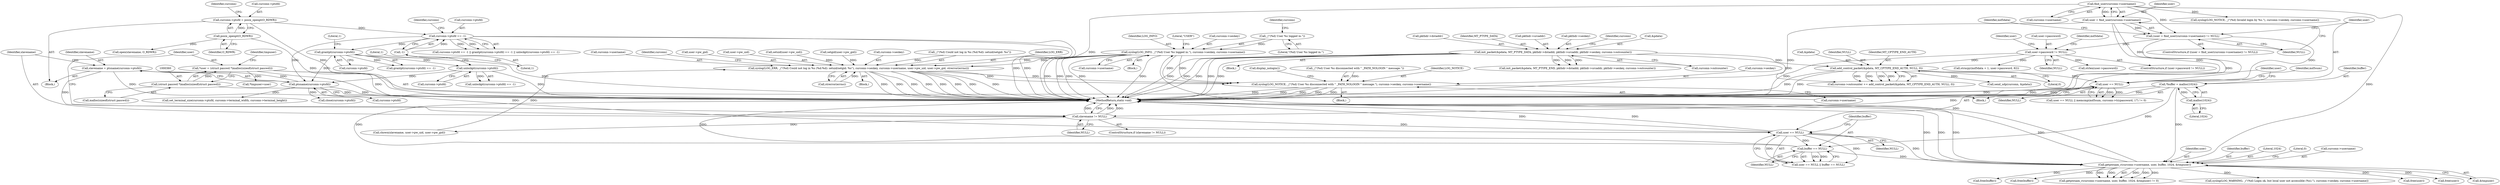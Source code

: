 digraph "0_MAC-Telnet_b69d11727d4f0f8cf719c79e3fb700f55ca03e9a_2@API" {
"1000476" [label="(Call,syslog(LOG_INFO, _(\"(%d) User %s logged in.\"), curconn->seskey, curconn->username))"];
"1000478" [label="(Call,_(\"(%d) User %s logged in.\"))"];
"1000397" [label="(Call,getpwnam_r(curconn->username, user, buffer, 1024, &tmpuser))"];
"1000140" [label="(Call,find_user(curconn->username))"];
"1000375" [label="(Call,user == NULL)"];
"1000357" [label="(Call,*user = (struct passwd *)malloc(sizeof(struct passwd)))"];
"1000359" [label="(Call,(struct passwd *)malloc(sizeof(struct passwd)))"];
"1000350" [label="(Call,slavename != NULL)"];
"1000343" [label="(Call,slavename = ptsname(curconn->ptsfd))"];
"1000345" [label="(Call,ptsname(curconn->ptsfd))"];
"1000325" [label="(Call,unlockpt(curconn->ptsfd))"];
"1000318" [label="(Call,grantpt(curconn->ptsfd))"];
"1000310" [label="(Call,curconn->ptsfd == -1)"];
"1000302" [label="(Call,curconn->ptsfd = posix_openpt(O_RDWR))"];
"1000306" [label="(Call,posix_openpt(O_RDWR))"];
"1000314" [label="(Call,-1)"];
"1000264" [label="(Call,user == NULL)"];
"1000138" [label="(Call,user = find_user(curconn->username))"];
"1000244" [label="(Call,add_control_packet(&pdata, MT_CPTYPE_END_AUTH, NULL, 0))"];
"1000224" [label="(Call,init_packet(&pdata, MT_PTYPE_DATA, pkthdr->dstaddr, pkthdr->srcaddr, pkthdr->seskey, curconn->outcounter))"];
"1000156" [label="(Call,user->password != NULL)"];
"1000137" [label="(Call,(user = find_user(curconn->username)) != NULL)"];
"1000369" [label="(Call,*buffer = malloc(1024))"];
"1000371" [label="(Call,malloc(1024))"];
"1000378" [label="(Call,buffer == NULL)"];
"1000577" [label="(Call,syslog(LOG_ERR, _(\"(%d) Could not log in %s (%d:%d): setuid/setgid: %s\"), curconn->seskey, curconn->username, user->pw_uid, user->pw_gid, strerror(errno)))"];
"1000614" [label="(Call,syslog(LOG_NOTICE, _(\"(%d) User %s disconnected with \" _PATH_NOLOGIN \" message.\"), curconn->seskey, curconn->username))"];
"1000249" [label="(Literal,0)"];
"1000365" [label="(Call,*tmpuser=user)"];
"1000265" [label="(Identifier,user)"];
"1000326" [label="(Call,curconn->ptsfd)"];
"1000401" [label="(Identifier,user)"];
"1000477" [label="(Identifier,LOG_INFO)"];
"1000672" [label="(Call,free(buffer))"];
"1000533" [label="(Call,close(curconn->ptsfd))"];
"1000375" [label="(Call,user == NULL)"];
"1000402" [label="(Identifier,buffer)"];
"1000371" [label="(Call,malloc(1024))"];
"1000590" [label="(Call,user->pw_gid)"];
"1000376" [label="(Identifier,user)"];
"1000487" [label="(Literal,\"USER\")"];
"1000137" [label="(Call,(user = find_user(curconn->username)) != NULL)"];
"1000345" [label="(Call,ptsname(curconn->ptsfd))"];
"1000577" [label="(Call,syslog(LOG_ERR, _(\"(%d) Could not log in %s (%d:%d): setuid/setgid: %s\"), curconn->seskey, curconn->username, user->pw_uid, user->pw_gid, strerror(errno)))"];
"1000377" [label="(Identifier,NULL)"];
"1000175" [label="(Call,strncpy(md5data + 1, user->password, 82))"];
"1000352" [label="(Identifier,NULL)"];
"1000403" [label="(Literal,1024)"];
"1000330" [label="(Literal,1)"];
"1000139" [label="(Identifier,user)"];
"1000309" [label="(Call,curconn->ptsfd == -1 || grantpt(curconn->ptsfd) == -1 || unlockpt(curconn->ptsfd) == -1)"];
"1000314" [label="(Call,-1)"];
"1000614" [label="(Call,syslog(LOG_NOTICE, _(\"(%d) User %s disconnected with \" _PATH_NOLOGIN \" message.\"), curconn->seskey, curconn->username))"];
"1000615" [label="(Identifier,LOG_NOTICE)"];
"1000361" [label="(Call,malloc(sizeof(struct passwd)))"];
"1000307" [label="(Identifier,O_RDWR)"];
"1000479" [label="(Literal,\"(%d) User %s logged in.\")"];
"1000683" [label="(Call,set_terminal_size(curconn->ptsfd, curconn->terminal_width, curconn->terminal_height))"];
"1000359" [label="(Call,(struct passwd *)malloc(sizeof(struct passwd)))"];
"1000302" [label="(Call,curconn->ptsfd = posix_openpt(O_RDWR))"];
"1000587" [label="(Call,user->pw_uid)"];
"1000478" [label="(Call,_(\"(%d) User %s logged in.\"))"];
"1000630" [label="(Call,init_packet(&pdata, MT_PTYPE_END, pkthdr->dstaddr, pkthdr->srcaddr, pkthdr->seskey, curconn->outcounter))"];
"1000136" [label="(ControlStructure,if ((user = find_user(curconn->username)) != NULL))"];
"1000144" [label="(Identifier,NULL)"];
"1000266" [label="(Identifier,NULL)"];
"1000565" [label="(Call,setgid(user->pw_gid))"];
"1000311" [label="(Call,curconn->ptsfd)"];
"1000319" [label="(Call,curconn->ptsfd)"];
"1000323" [label="(Literal,1)"];
"1000428" [label="(Call,chown(slavename, user->pw_uid, user->pw_gid))"];
"1000346" [label="(Call,curconn->ptsfd)"];
"1000483" [label="(Call,curconn->username)"];
"1000581" [label="(Call,curconn->seskey)"];
"1000370" [label="(Identifier,buffer)"];
"1000227" [label="(Identifier,MT_PTYPE_DATA)"];
"1000349" [label="(ControlStructure,if (slavename != NULL))"];
"1000366" [label="(Identifier,tmpuser)"];
"1000224" [label="(Call,init_packet(&pdata, MT_PTYPE_DATA, pkthdr->dstaddr, pkthdr->srcaddr, pkthdr->seskey, curconn->outcounter))"];
"1000231" [label="(Call,pkthdr->srcaddr)"];
"1000481" [label="(Identifier,curconn)"];
"1000172" [label="(Identifier,md5data)"];
"1000353" [label="(Block,)"];
"1000344" [label="(Identifier,slavename)"];
"1000618" [label="(Call,curconn->seskey)"];
"1000234" [label="(Call,pkthdr->seskey)"];
"1000351" [label="(Identifier,slavename)"];
"1000357" [label="(Call,*user = (struct passwd *)malloc(sizeof(struct passwd)))"];
"1000593" [label="(Call,strerror(errno))"];
"1000164" [label="(Identifier,user)"];
"1000160" [label="(Identifier,NULL)"];
"1000613" [label="(Block,)"];
"1000140" [label="(Call,find_user(curconn->username))"];
"1000324" [label="(Call,unlockpt(curconn->ptsfd) == -1)"];
"1000571" [label="(Call,setuid(user->pw_uid))"];
"1000312" [label="(Identifier,curconn)"];
"1000244" [label="(Call,add_control_packet(&pdata, MT_CPTYPE_END_AUTH, NULL, 0))"];
"1000315" [label="(Literal,1)"];
"1000237" [label="(Call,curconn->outcounter)"];
"1000264" [label="(Call,user == NULL)"];
"1000425" [label="(Call,free(buffer))"];
"1000579" [label="(Call,_(\"(%d) Could not log in %s (%d:%d): setuid/setgid: %s\"))"];
"1000616" [label="(Call,_(\"(%d) User %s disconnected with \" _PATH_NOLOGIN \" message.\"))"];
"1000166" [label="(Call,strlen(user->password))"];
"1000325" [label="(Call,unlockpt(curconn->ptsfd))"];
"1000380" [label="(Identifier,NULL)"];
"1000578" [label="(Identifier,LOG_ERR)"];
"1000240" [label="(Call,curconn->outcounter += add_control_packet(&pdata, MT_CPTYPE_END_AUTH, NULL, 0))"];
"1000396" [label="(Call,getpwnam_r(curconn->username, user, buffer, 1024, &tmpuser) != 0)"];
"1000141" [label="(Call,curconn->username)"];
"1000276" [label="(Call,syslog(LOG_NOTICE, _(\"(%d) Invalid login by %s.\"), curconn->seskey, curconn->username))"];
"1000379" [label="(Identifier,buffer)"];
"1000129" [label="(Block,)"];
"1000408" [label="(Call,syslog(LOG_WARNING, _(\"(%d) Login ok, but local user not accessible (%s).\"), curconn->seskey, curconn->username))"];
"1000320" [label="(Identifier,curconn)"];
"1000156" [label="(Call,user->password != NULL)"];
"1000406" [label="(Literal,0)"];
"1000263" [label="(Call,user == NULL || memcmp(md5sum, curconn->trypassword, 17) != 0)"];
"1000310" [label="(Call,curconn->ptsfd == -1)"];
"1000670" [label="(Call,free(user))"];
"1000317" [label="(Call,grantpt(curconn->ptsfd) == -1)"];
"1000576" [label="(Block,)"];
"1000423" [label="(Call,free(user))"];
"1000397" [label="(Call,getpwnam_r(curconn->username, user, buffer, 1024, &tmpuser))"];
"1000155" [label="(ControlStructure,if (user->password != NULL))"];
"1000584" [label="(Call,curconn->username)"];
"1000248" [label="(Identifier,NULL)"];
"1000624" [label="(Call,display_nologin())"];
"1000343" [label="(Call,slavename = ptsname(curconn->ptsfd))"];
"1000247" [label="(Identifier,MT_CPTYPE_END_AUTH)"];
"1000476" [label="(Call,syslog(LOG_INFO, _(\"(%d) User %s logged in.\"), curconn->seskey, curconn->username))"];
"1000138" [label="(Call,user = find_user(curconn->username))"];
"1000145" [label="(Block,)"];
"1000303" [label="(Call,curconn->ptsfd)"];
"1000242" [label="(Identifier,curconn)"];
"1000157" [label="(Call,user->password)"];
"1000225" [label="(Call,&pdata)"];
"1000693" [label="(MethodReturn,static void)"];
"1000369" [label="(Call,*buffer = malloc(1024))"];
"1000440" [label="(Call,open(slavename, O_RDWR))"];
"1000480" [label="(Call,curconn->seskey)"];
"1000398" [label="(Call,curconn->username)"];
"1000318" [label="(Call,grantpt(curconn->ptsfd))"];
"1000621" [label="(Call,curconn->username)"];
"1000306" [label="(Call,posix_openpt(O_RDWR))"];
"1000269" [label="(Identifier,md5sum)"];
"1000350" [label="(Call,slavename != NULL)"];
"1000228" [label="(Call,pkthdr->dstaddr)"];
"1000378" [label="(Call,buffer == NULL)"];
"1000358" [label="(Identifier,user)"];
"1000472" [label="(Block,)"];
"1000372" [label="(Literal,1024)"];
"1000596" [label="(Identifier,curconn)"];
"1000404" [label="(Call,&tmpuser)"];
"1000245" [label="(Call,&pdata)"];
"1000250" [label="(Call,send_udp(curconn, &pdata))"];
"1000148" [label="(Identifier,md5data)"];
"1000374" [label="(Call,user == NULL || buffer == NULL)"];
"1000476" -> "1000472"  [label="AST: "];
"1000476" -> "1000483"  [label="CFG: "];
"1000477" -> "1000476"  [label="AST: "];
"1000478" -> "1000476"  [label="AST: "];
"1000480" -> "1000476"  [label="AST: "];
"1000483" -> "1000476"  [label="AST: "];
"1000487" -> "1000476"  [label="CFG: "];
"1000476" -> "1000693"  [label="DDG: "];
"1000476" -> "1000693"  [label="DDG: "];
"1000476" -> "1000693"  [label="DDG: "];
"1000476" -> "1000693"  [label="DDG: "];
"1000476" -> "1000693"  [label="DDG: "];
"1000478" -> "1000476"  [label="DDG: "];
"1000397" -> "1000476"  [label="DDG: "];
"1000476" -> "1000577"  [label="DDG: "];
"1000476" -> "1000577"  [label="DDG: "];
"1000476" -> "1000614"  [label="DDG: "];
"1000476" -> "1000614"  [label="DDG: "];
"1000478" -> "1000479"  [label="CFG: "];
"1000479" -> "1000478"  [label="AST: "];
"1000481" -> "1000478"  [label="CFG: "];
"1000397" -> "1000396"  [label="AST: "];
"1000397" -> "1000404"  [label="CFG: "];
"1000398" -> "1000397"  [label="AST: "];
"1000401" -> "1000397"  [label="AST: "];
"1000402" -> "1000397"  [label="AST: "];
"1000403" -> "1000397"  [label="AST: "];
"1000404" -> "1000397"  [label="AST: "];
"1000406" -> "1000397"  [label="CFG: "];
"1000397" -> "1000693"  [label="DDG: "];
"1000397" -> "1000693"  [label="DDG: "];
"1000397" -> "1000693"  [label="DDG: "];
"1000397" -> "1000693"  [label="DDG: "];
"1000397" -> "1000396"  [label="DDG: "];
"1000397" -> "1000396"  [label="DDG: "];
"1000397" -> "1000396"  [label="DDG: "];
"1000397" -> "1000396"  [label="DDG: "];
"1000397" -> "1000396"  [label="DDG: "];
"1000140" -> "1000397"  [label="DDG: "];
"1000375" -> "1000397"  [label="DDG: "];
"1000369" -> "1000397"  [label="DDG: "];
"1000378" -> "1000397"  [label="DDG: "];
"1000397" -> "1000408"  [label="DDG: "];
"1000397" -> "1000423"  [label="DDG: "];
"1000397" -> "1000425"  [label="DDG: "];
"1000397" -> "1000670"  [label="DDG: "];
"1000397" -> "1000672"  [label="DDG: "];
"1000140" -> "1000138"  [label="AST: "];
"1000140" -> "1000141"  [label="CFG: "];
"1000141" -> "1000140"  [label="AST: "];
"1000138" -> "1000140"  [label="CFG: "];
"1000140" -> "1000693"  [label="DDG: "];
"1000140" -> "1000137"  [label="DDG: "];
"1000140" -> "1000138"  [label="DDG: "];
"1000140" -> "1000276"  [label="DDG: "];
"1000375" -> "1000374"  [label="AST: "];
"1000375" -> "1000377"  [label="CFG: "];
"1000376" -> "1000375"  [label="AST: "];
"1000377" -> "1000375"  [label="AST: "];
"1000379" -> "1000375"  [label="CFG: "];
"1000374" -> "1000375"  [label="CFG: "];
"1000375" -> "1000693"  [label="DDG: "];
"1000375" -> "1000693"  [label="DDG: "];
"1000375" -> "1000374"  [label="DDG: "];
"1000375" -> "1000374"  [label="DDG: "];
"1000357" -> "1000375"  [label="DDG: "];
"1000350" -> "1000375"  [label="DDG: "];
"1000375" -> "1000378"  [label="DDG: "];
"1000357" -> "1000353"  [label="AST: "];
"1000357" -> "1000359"  [label="CFG: "];
"1000358" -> "1000357"  [label="AST: "];
"1000359" -> "1000357"  [label="AST: "];
"1000366" -> "1000357"  [label="CFG: "];
"1000357" -> "1000693"  [label="DDG: "];
"1000359" -> "1000357"  [label="DDG: "];
"1000357" -> "1000365"  [label="DDG: "];
"1000359" -> "1000361"  [label="CFG: "];
"1000360" -> "1000359"  [label="AST: "];
"1000361" -> "1000359"  [label="AST: "];
"1000359" -> "1000693"  [label="DDG: "];
"1000350" -> "1000349"  [label="AST: "];
"1000350" -> "1000352"  [label="CFG: "];
"1000351" -> "1000350"  [label="AST: "];
"1000352" -> "1000350"  [label="AST: "];
"1000358" -> "1000350"  [label="CFG: "];
"1000693" -> "1000350"  [label="CFG: "];
"1000350" -> "1000693"  [label="DDG: "];
"1000350" -> "1000693"  [label="DDG: "];
"1000350" -> "1000693"  [label="DDG: "];
"1000343" -> "1000350"  [label="DDG: "];
"1000264" -> "1000350"  [label="DDG: "];
"1000350" -> "1000428"  [label="DDG: "];
"1000343" -> "1000129"  [label="AST: "];
"1000343" -> "1000345"  [label="CFG: "];
"1000344" -> "1000343"  [label="AST: "];
"1000345" -> "1000343"  [label="AST: "];
"1000351" -> "1000343"  [label="CFG: "];
"1000343" -> "1000693"  [label="DDG: "];
"1000345" -> "1000343"  [label="DDG: "];
"1000345" -> "1000346"  [label="CFG: "];
"1000346" -> "1000345"  [label="AST: "];
"1000345" -> "1000693"  [label="DDG: "];
"1000325" -> "1000345"  [label="DDG: "];
"1000310" -> "1000345"  [label="DDG: "];
"1000318" -> "1000345"  [label="DDG: "];
"1000345" -> "1000533"  [label="DDG: "];
"1000345" -> "1000683"  [label="DDG: "];
"1000325" -> "1000324"  [label="AST: "];
"1000325" -> "1000326"  [label="CFG: "];
"1000326" -> "1000325"  [label="AST: "];
"1000330" -> "1000325"  [label="CFG: "];
"1000325" -> "1000693"  [label="DDG: "];
"1000325" -> "1000324"  [label="DDG: "];
"1000318" -> "1000325"  [label="DDG: "];
"1000318" -> "1000317"  [label="AST: "];
"1000318" -> "1000319"  [label="CFG: "];
"1000319" -> "1000318"  [label="AST: "];
"1000323" -> "1000318"  [label="CFG: "];
"1000318" -> "1000693"  [label="DDG: "];
"1000318" -> "1000317"  [label="DDG: "];
"1000310" -> "1000318"  [label="DDG: "];
"1000310" -> "1000309"  [label="AST: "];
"1000310" -> "1000314"  [label="CFG: "];
"1000311" -> "1000310"  [label="AST: "];
"1000314" -> "1000310"  [label="AST: "];
"1000320" -> "1000310"  [label="CFG: "];
"1000309" -> "1000310"  [label="CFG: "];
"1000310" -> "1000693"  [label="DDG: "];
"1000310" -> "1000693"  [label="DDG: "];
"1000310" -> "1000309"  [label="DDG: "];
"1000310" -> "1000309"  [label="DDG: "];
"1000302" -> "1000310"  [label="DDG: "];
"1000314" -> "1000310"  [label="DDG: "];
"1000302" -> "1000129"  [label="AST: "];
"1000302" -> "1000306"  [label="CFG: "];
"1000303" -> "1000302"  [label="AST: "];
"1000306" -> "1000302"  [label="AST: "];
"1000312" -> "1000302"  [label="CFG: "];
"1000302" -> "1000693"  [label="DDG: "];
"1000306" -> "1000302"  [label="DDG: "];
"1000306" -> "1000307"  [label="CFG: "];
"1000307" -> "1000306"  [label="AST: "];
"1000306" -> "1000693"  [label="DDG: "];
"1000306" -> "1000440"  [label="DDG: "];
"1000314" -> "1000315"  [label="CFG: "];
"1000315" -> "1000314"  [label="AST: "];
"1000264" -> "1000263"  [label="AST: "];
"1000264" -> "1000266"  [label="CFG: "];
"1000265" -> "1000264"  [label="AST: "];
"1000266" -> "1000264"  [label="AST: "];
"1000269" -> "1000264"  [label="CFG: "];
"1000263" -> "1000264"  [label="CFG: "];
"1000264" -> "1000693"  [label="DDG: "];
"1000264" -> "1000693"  [label="DDG: "];
"1000264" -> "1000263"  [label="DDG: "];
"1000264" -> "1000263"  [label="DDG: "];
"1000138" -> "1000264"  [label="DDG: "];
"1000244" -> "1000264"  [label="DDG: "];
"1000137" -> "1000264"  [label="DDG: "];
"1000138" -> "1000137"  [label="AST: "];
"1000139" -> "1000138"  [label="AST: "];
"1000144" -> "1000138"  [label="CFG: "];
"1000138" -> "1000693"  [label="DDG: "];
"1000138" -> "1000693"  [label="DDG: "];
"1000138" -> "1000137"  [label="DDG: "];
"1000244" -> "1000240"  [label="AST: "];
"1000244" -> "1000249"  [label="CFG: "];
"1000245" -> "1000244"  [label="AST: "];
"1000247" -> "1000244"  [label="AST: "];
"1000248" -> "1000244"  [label="AST: "];
"1000249" -> "1000244"  [label="AST: "];
"1000240" -> "1000244"  [label="CFG: "];
"1000244" -> "1000693"  [label="DDG: "];
"1000244" -> "1000693"  [label="DDG: "];
"1000244" -> "1000240"  [label="DDG: "];
"1000244" -> "1000240"  [label="DDG: "];
"1000244" -> "1000240"  [label="DDG: "];
"1000244" -> "1000240"  [label="DDG: "];
"1000224" -> "1000244"  [label="DDG: "];
"1000156" -> "1000244"  [label="DDG: "];
"1000244" -> "1000250"  [label="DDG: "];
"1000224" -> "1000145"  [label="AST: "];
"1000224" -> "1000237"  [label="CFG: "];
"1000225" -> "1000224"  [label="AST: "];
"1000227" -> "1000224"  [label="AST: "];
"1000228" -> "1000224"  [label="AST: "];
"1000231" -> "1000224"  [label="AST: "];
"1000234" -> "1000224"  [label="AST: "];
"1000237" -> "1000224"  [label="AST: "];
"1000242" -> "1000224"  [label="CFG: "];
"1000224" -> "1000693"  [label="DDG: "];
"1000224" -> "1000693"  [label="DDG: "];
"1000224" -> "1000693"  [label="DDG: "];
"1000224" -> "1000693"  [label="DDG: "];
"1000224" -> "1000693"  [label="DDG: "];
"1000224" -> "1000240"  [label="DDG: "];
"1000224" -> "1000630"  [label="DDG: "];
"1000224" -> "1000630"  [label="DDG: "];
"1000224" -> "1000630"  [label="DDG: "];
"1000156" -> "1000155"  [label="AST: "];
"1000156" -> "1000160"  [label="CFG: "];
"1000157" -> "1000156"  [label="AST: "];
"1000160" -> "1000156"  [label="AST: "];
"1000164" -> "1000156"  [label="CFG: "];
"1000172" -> "1000156"  [label="CFG: "];
"1000156" -> "1000693"  [label="DDG: "];
"1000137" -> "1000156"  [label="DDG: "];
"1000156" -> "1000166"  [label="DDG: "];
"1000156" -> "1000175"  [label="DDG: "];
"1000137" -> "1000136"  [label="AST: "];
"1000137" -> "1000144"  [label="CFG: "];
"1000144" -> "1000137"  [label="AST: "];
"1000148" -> "1000137"  [label="CFG: "];
"1000265" -> "1000137"  [label="CFG: "];
"1000137" -> "1000693"  [label="DDG: "];
"1000369" -> "1000353"  [label="AST: "];
"1000369" -> "1000371"  [label="CFG: "];
"1000370" -> "1000369"  [label="AST: "];
"1000371" -> "1000369"  [label="AST: "];
"1000376" -> "1000369"  [label="CFG: "];
"1000369" -> "1000693"  [label="DDG: "];
"1000369" -> "1000693"  [label="DDG: "];
"1000371" -> "1000369"  [label="DDG: "];
"1000369" -> "1000378"  [label="DDG: "];
"1000371" -> "1000372"  [label="CFG: "];
"1000372" -> "1000371"  [label="AST: "];
"1000378" -> "1000374"  [label="AST: "];
"1000378" -> "1000380"  [label="CFG: "];
"1000379" -> "1000378"  [label="AST: "];
"1000380" -> "1000378"  [label="AST: "];
"1000374" -> "1000378"  [label="CFG: "];
"1000378" -> "1000693"  [label="DDG: "];
"1000378" -> "1000693"  [label="DDG: "];
"1000378" -> "1000374"  [label="DDG: "];
"1000378" -> "1000374"  [label="DDG: "];
"1000577" -> "1000576"  [label="AST: "];
"1000577" -> "1000593"  [label="CFG: "];
"1000578" -> "1000577"  [label="AST: "];
"1000579" -> "1000577"  [label="AST: "];
"1000581" -> "1000577"  [label="AST: "];
"1000584" -> "1000577"  [label="AST: "];
"1000587" -> "1000577"  [label="AST: "];
"1000590" -> "1000577"  [label="AST: "];
"1000593" -> "1000577"  [label="AST: "];
"1000596" -> "1000577"  [label="CFG: "];
"1000577" -> "1000693"  [label="DDG: "];
"1000577" -> "1000693"  [label="DDG: "];
"1000577" -> "1000693"  [label="DDG: "];
"1000577" -> "1000693"  [label="DDG: "];
"1000577" -> "1000693"  [label="DDG: "];
"1000577" -> "1000693"  [label="DDG: "];
"1000577" -> "1000693"  [label="DDG: "];
"1000577" -> "1000693"  [label="DDG: "];
"1000579" -> "1000577"  [label="DDG: "];
"1000571" -> "1000577"  [label="DDG: "];
"1000428" -> "1000577"  [label="DDG: "];
"1000565" -> "1000577"  [label="DDG: "];
"1000593" -> "1000577"  [label="DDG: "];
"1000577" -> "1000614"  [label="DDG: "];
"1000577" -> "1000614"  [label="DDG: "];
"1000614" -> "1000613"  [label="AST: "];
"1000614" -> "1000621"  [label="CFG: "];
"1000615" -> "1000614"  [label="AST: "];
"1000616" -> "1000614"  [label="AST: "];
"1000618" -> "1000614"  [label="AST: "];
"1000621" -> "1000614"  [label="AST: "];
"1000624" -> "1000614"  [label="CFG: "];
"1000614" -> "1000693"  [label="DDG: "];
"1000614" -> "1000693"  [label="DDG: "];
"1000614" -> "1000693"  [label="DDG: "];
"1000614" -> "1000693"  [label="DDG: "];
"1000614" -> "1000693"  [label="DDG: "];
"1000616" -> "1000614"  [label="DDG: "];
}
